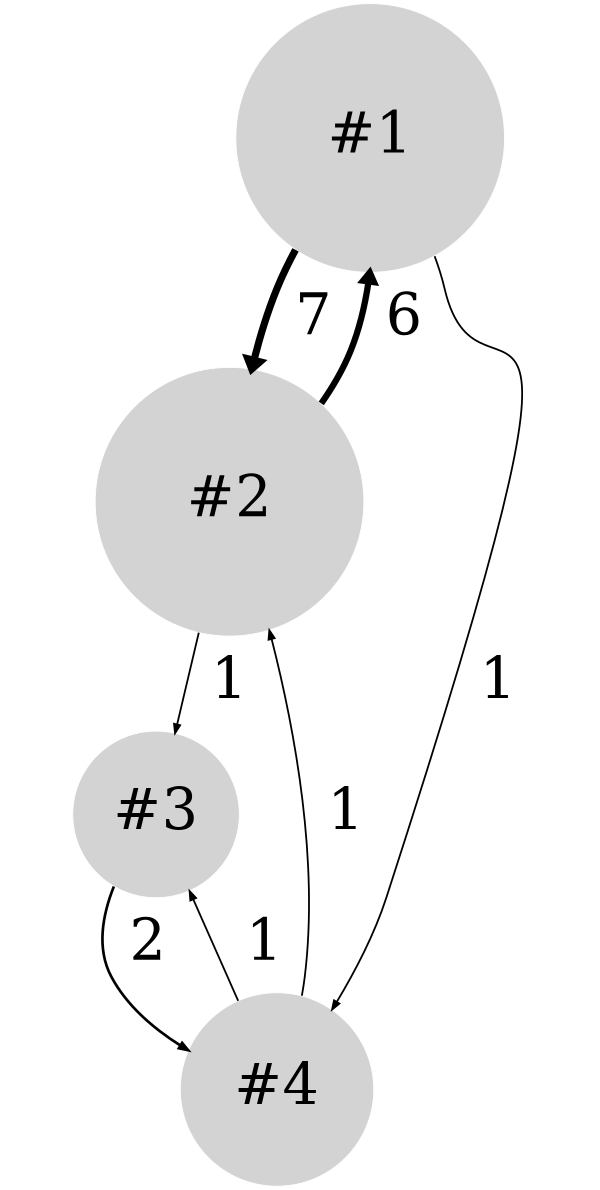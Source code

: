digraph G {
bgcolor="#ffffff00"
ratio=2.0
graph [size="4.0,8.0", center=true];node [color=white, style=filled, fontsize=64];edge [fontsize=64];1 [label=" #1 ", shape=circle, width=4.169925, fillcolor=lightgray];
2 [label=" #2 ", shape=circle, width=4.169925, fillcolor=lightgray];
3 [label=" #3 ", shape=circle, width=2.584963, fillcolor=lightgray];
4 [label=" #4 ", shape=circle, width=3.000000, fillcolor=lightgray];
1 -> 2 [label=" 7 ", color=black, style=solid, penwidth=8.000000];
1 -> 4 [label=" 1 ", color=black, style=solid, penwidth=2.000000];
2 -> 1 [label=" 6 ", color=black, style=solid, penwidth=7.000000];
2 -> 3 [label=" 1 ", color=black, style=solid, penwidth=2.000000];
3 -> 4 [label=" 2 ", color=black, style=solid, penwidth=3.000000];
4 -> 2 [label=" 1 ", color=black, style=solid, penwidth=2.000000];
4 -> 3 [label=" 1 ", color=black, style=solid, penwidth=2.000000];
}
